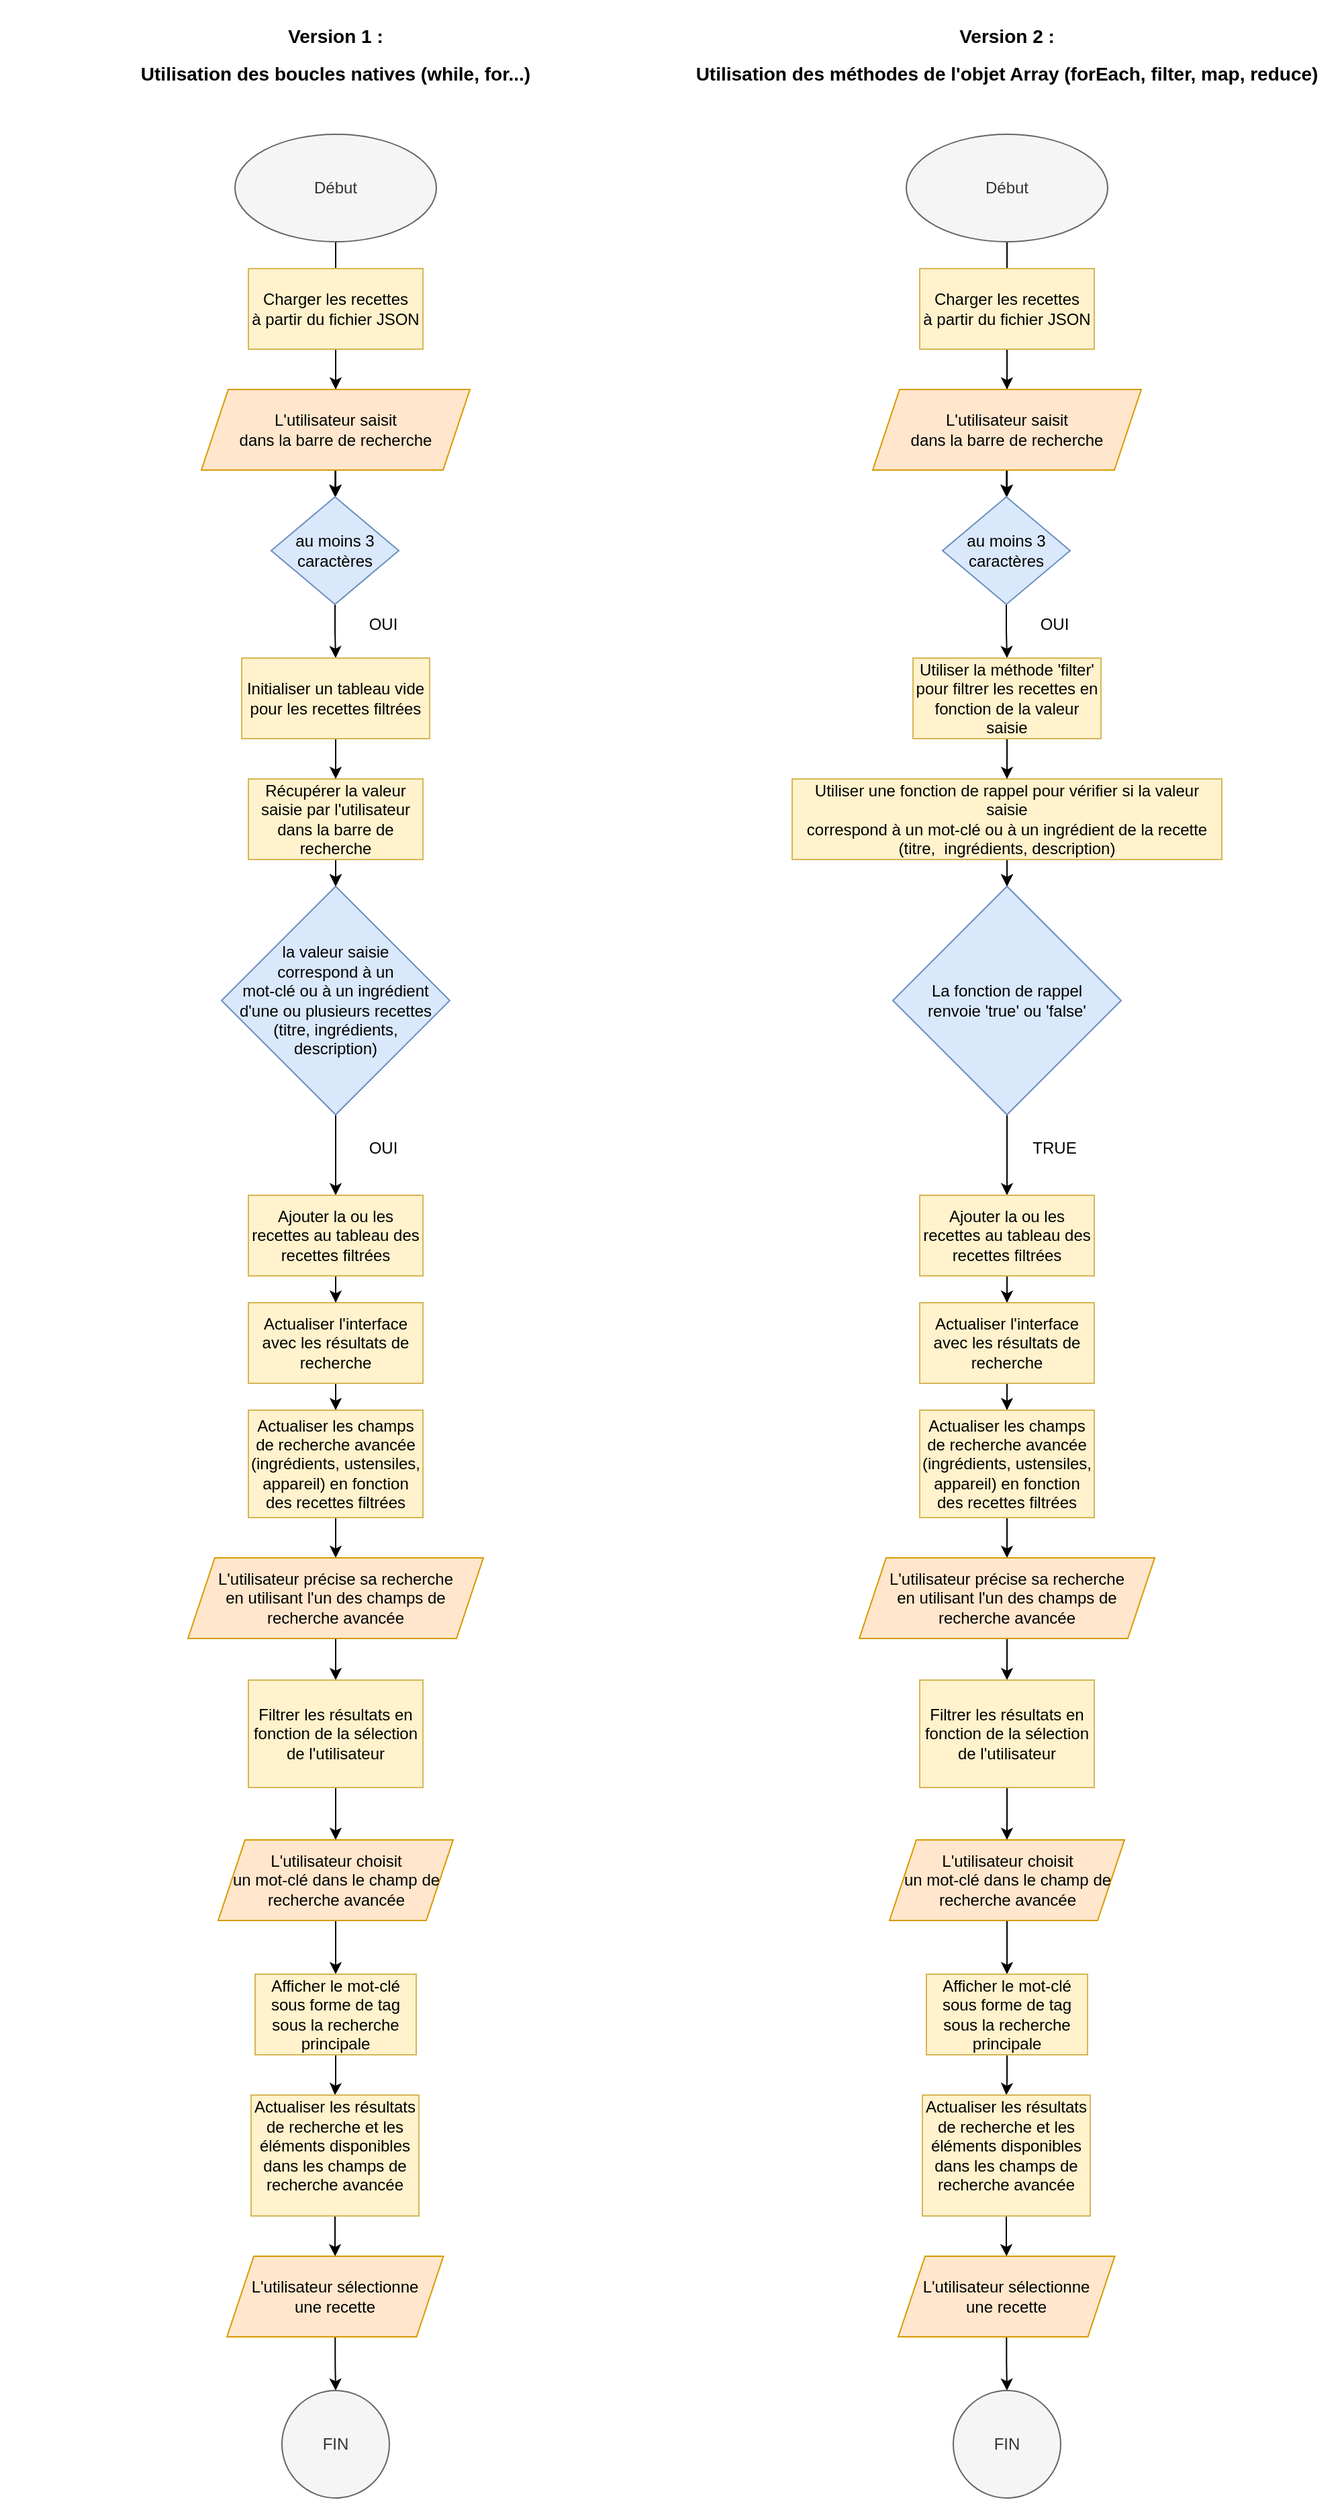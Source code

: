 <mxfile version="21.1.1" type="github">
  <diagram id="h9-nGVWCvcBNPeG7YI5t" name="Page-1">
    <mxGraphModel dx="2219" dy="601" grid="1" gridSize="10" guides="1" tooltips="1" connect="1" arrows="1" fold="1" page="1" pageScale="1" pageWidth="1169" pageHeight="827" math="0" shadow="0">
      <root>
        <mxCell id="0" />
        <mxCell id="1" parent="0" />
        <mxCell id="xWPHA_yK9mj-nhTMeCzt-11" value="" style="edgeStyle=orthogonalEdgeStyle;rounded=0;orthogonalLoop=1;jettySize=auto;html=1;" parent="1" source="xWPHA_yK9mj-nhTMeCzt-1" target="xWPHA_yK9mj-nhTMeCzt-5" edge="1">
          <mxGeometry relative="1" as="geometry" />
        </mxCell>
        <mxCell id="xWPHA_yK9mj-nhTMeCzt-1" value="Début" style="ellipse;whiteSpace=wrap;html=1;fillColor=#f5f5f5;strokeColor=#666666;fontColor=#333333;" parent="1" vertex="1">
          <mxGeometry x="145" y="120" width="150" height="80" as="geometry" />
        </mxCell>
        <mxCell id="xWPHA_yK9mj-nhTMeCzt-15" value="" style="edgeStyle=orthogonalEdgeStyle;rounded=0;orthogonalLoop=1;jettySize=auto;html=1;" parent="1" source="xWPHA_yK9mj-nhTMeCzt-2" target="xWPHA_yK9mj-nhTMeCzt-14" edge="1">
          <mxGeometry relative="1" as="geometry" />
        </mxCell>
        <mxCell id="xWPHA_yK9mj-nhTMeCzt-22" value="" style="edgeStyle=orthogonalEdgeStyle;rounded=0;orthogonalLoop=1;jettySize=auto;html=1;" parent="1" source="xWPHA_yK9mj-nhTMeCzt-2" target="xWPHA_yK9mj-nhTMeCzt-14" edge="1">
          <mxGeometry relative="1" as="geometry" />
        </mxCell>
        <mxCell id="xWPHA_yK9mj-nhTMeCzt-2" value="Récupérer la valeur saisie par l&#39;utilisateur dans la barre de recherche" style="rounded=0;whiteSpace=wrap;html=1;align=center;fillColor=#fff2cc;strokeColor=#d6b656;" parent="1" vertex="1">
          <mxGeometry x="155" y="600" width="130" height="60" as="geometry" />
        </mxCell>
        <mxCell id="xWPHA_yK9mj-nhTMeCzt-10" value="" style="edgeStyle=orthogonalEdgeStyle;rounded=0;orthogonalLoop=1;jettySize=auto;html=1;" parent="1" source="xWPHA_yK9mj-nhTMeCzt-3" target="xWPHA_yK9mj-nhTMeCzt-6" edge="1">
          <mxGeometry relative="1" as="geometry" />
        </mxCell>
        <mxCell id="xWPHA_yK9mj-nhTMeCzt-3" value="&lt;br&gt;&lt;br&gt;&lt;div&gt;&lt;br&gt;&lt;/div&gt;&lt;div&gt;&lt;br&gt;&lt;/div&gt;&lt;div&gt;Charger les recettes &lt;br&gt;&lt;/div&gt;&lt;div&gt;à partir du fichier JSON&lt;br&gt;&lt;br&gt;&lt;/div&gt;&lt;div&gt;&lt;br&gt;&lt;br&gt;&lt;/div&gt;&lt;br&gt;" style="rounded=0;whiteSpace=wrap;html=1;align=center;verticalAlign=middle;fillColor=#fff2cc;strokeColor=#d6b656;" parent="1" vertex="1">
          <mxGeometry x="155" y="220" width="130" height="60" as="geometry" />
        </mxCell>
        <mxCell id="xWPHA_yK9mj-nhTMeCzt-9" value="" style="edgeStyle=orthogonalEdgeStyle;rounded=0;orthogonalLoop=1;jettySize=auto;html=1;" parent="1" source="xWPHA_yK9mj-nhTMeCzt-5" target="xWPHA_yK9mj-nhTMeCzt-6" edge="1">
          <mxGeometry relative="1" as="geometry" />
        </mxCell>
        <mxCell id="xWPHA_yK9mj-nhTMeCzt-5" value="&lt;div&gt;L&#39;utilisateur saisit &lt;br&gt;&lt;/div&gt;&lt;div&gt;dans la barre de recherche&lt;/div&gt;" style="shape=parallelogram;perimeter=parallelogramPerimeter;whiteSpace=wrap;html=1;fixedSize=1;align=center;fillColor=#ffe6cc;strokeColor=#d79b00;" parent="1" vertex="1">
          <mxGeometry x="120" y="310" width="200" height="60" as="geometry" />
        </mxCell>
        <mxCell id="xWPHA_yK9mj-nhTMeCzt-20" value="" style="edgeStyle=orthogonalEdgeStyle;rounded=0;orthogonalLoop=1;jettySize=auto;html=1;" parent="1" source="xWPHA_yK9mj-nhTMeCzt-6" target="xWPHA_yK9mj-nhTMeCzt-19" edge="1">
          <mxGeometry relative="1" as="geometry" />
        </mxCell>
        <mxCell id="xWPHA_yK9mj-nhTMeCzt-6" value="au moins 3 caractères " style="rhombus;whiteSpace=wrap;html=1;fillColor=#dae8fc;strokeColor=#6c8ebf;" parent="1" vertex="1">
          <mxGeometry x="172" y="390" width="95" height="80" as="geometry" />
        </mxCell>
        <mxCell id="xWPHA_yK9mj-nhTMeCzt-12" value="OUI" style="text;html=1;align=center;verticalAlign=middle;resizable=0;points=[];autosize=1;strokeColor=none;fillColor=none;" parent="1" vertex="1">
          <mxGeometry x="235" y="470" width="40" height="30" as="geometry" />
        </mxCell>
        <mxCell id="xWPHA_yK9mj-nhTMeCzt-17" value="" style="edgeStyle=orthogonalEdgeStyle;rounded=0;orthogonalLoop=1;jettySize=auto;html=1;" parent="1" source="xWPHA_yK9mj-nhTMeCzt-14" target="xWPHA_yK9mj-nhTMeCzt-16" edge="1">
          <mxGeometry relative="1" as="geometry" />
        </mxCell>
        <mxCell id="xWPHA_yK9mj-nhTMeCzt-14" value="&lt;div&gt;la valeur saisie &lt;br&gt;&lt;/div&gt;&lt;div&gt;correspond à un &lt;br&gt;&lt;/div&gt;&lt;div&gt;mot-clé ou à un ingrédient &lt;br&gt;&lt;/div&gt;&lt;div&gt;d&#39;une ou plusieurs recettes &lt;br&gt;&lt;/div&gt;&lt;div&gt;(titre, ingrédients, &lt;br&gt;&lt;/div&gt;&lt;div&gt;description)&lt;/div&gt;" style="rhombus;whiteSpace=wrap;html=1;fillColor=#dae8fc;strokeColor=#6c8ebf;" parent="1" vertex="1">
          <mxGeometry x="135" y="680" width="170" height="170" as="geometry" />
        </mxCell>
        <mxCell id="Jp8aBGNhL-xKk1CDspty-2" value="" style="edgeStyle=orthogonalEdgeStyle;rounded=0;orthogonalLoop=1;jettySize=auto;html=1;" edge="1" parent="1" source="xWPHA_yK9mj-nhTMeCzt-16" target="Jp8aBGNhL-xKk1CDspty-1">
          <mxGeometry relative="1" as="geometry" />
        </mxCell>
        <mxCell id="xWPHA_yK9mj-nhTMeCzt-16" value="Ajouter la ou les recettes au tableau des recettes filtrées" style="rounded=0;whiteSpace=wrap;html=1;align=center;fillColor=#fff2cc;strokeColor=#d6b656;" parent="1" vertex="1">
          <mxGeometry x="155" y="910" width="130" height="60" as="geometry" />
        </mxCell>
        <mxCell id="xWPHA_yK9mj-nhTMeCzt-18" value="OUI" style="text;html=1;align=center;verticalAlign=middle;resizable=0;points=[];autosize=1;strokeColor=none;fillColor=none;" parent="1" vertex="1">
          <mxGeometry x="235" y="860" width="40" height="30" as="geometry" />
        </mxCell>
        <mxCell id="xWPHA_yK9mj-nhTMeCzt-26" value="" style="edgeStyle=orthogonalEdgeStyle;rounded=0;orthogonalLoop=1;jettySize=auto;html=1;entryX=0.5;entryY=0;entryDx=0;entryDy=0;" parent="1" source="xWPHA_yK9mj-nhTMeCzt-19" target="xWPHA_yK9mj-nhTMeCzt-2" edge="1">
          <mxGeometry relative="1" as="geometry">
            <Array as="points">
              <mxPoint x="220" y="600" />
            </Array>
          </mxGeometry>
        </mxCell>
        <mxCell id="xWPHA_yK9mj-nhTMeCzt-19" value="Initialiser un tableau vide pour les recettes filtrées" style="rounded=0;whiteSpace=wrap;html=1;align=center;fillColor=#fff2cc;strokeColor=#d6b656;" parent="1" vertex="1">
          <mxGeometry x="150" y="510" width="140" height="60" as="geometry" />
        </mxCell>
        <mxCell id="Jp8aBGNhL-xKk1CDspty-4" value="" style="edgeStyle=orthogonalEdgeStyle;rounded=0;orthogonalLoop=1;jettySize=auto;html=1;" edge="1" parent="1" source="Jp8aBGNhL-xKk1CDspty-1" target="Jp8aBGNhL-xKk1CDspty-3">
          <mxGeometry relative="1" as="geometry" />
        </mxCell>
        <mxCell id="Jp8aBGNhL-xKk1CDspty-1" value="Actualiser l&#39;interface avec les résultats de recherche" style="rounded=0;whiteSpace=wrap;html=1;align=center;fillColor=#fff2cc;strokeColor=#d6b656;" vertex="1" parent="1">
          <mxGeometry x="155" y="990" width="130" height="60" as="geometry" />
        </mxCell>
        <mxCell id="Jp8aBGNhL-xKk1CDspty-6" value="" style="edgeStyle=orthogonalEdgeStyle;rounded=0;orthogonalLoop=1;jettySize=auto;html=1;entryX=0.5;entryY=0;entryDx=0;entryDy=0;" edge="1" parent="1" source="Jp8aBGNhL-xKk1CDspty-3" target="Jp8aBGNhL-xKk1CDspty-67">
          <mxGeometry relative="1" as="geometry">
            <mxPoint x="220" y="1170" as="targetPoint" />
          </mxGeometry>
        </mxCell>
        <mxCell id="Jp8aBGNhL-xKk1CDspty-3" value="Actualiser les champs de recherche avancée (ingrédients, ustensiles, appareil) en fonction des recettes filtrées" style="rounded=0;whiteSpace=wrap;html=1;align=center;fillColor=#fff2cc;strokeColor=#d6b656;" vertex="1" parent="1">
          <mxGeometry x="155" y="1070" width="130" height="80" as="geometry" />
        </mxCell>
        <mxCell id="Jp8aBGNhL-xKk1CDspty-14" value="" style="edgeStyle=orthogonalEdgeStyle;rounded=0;orthogonalLoop=1;jettySize=auto;html=1;exitX=0.5;exitY=1;exitDx=0;exitDy=0;" edge="1" parent="1" source="Jp8aBGNhL-xKk1CDspty-67" target="Jp8aBGNhL-xKk1CDspty-7">
          <mxGeometry relative="1" as="geometry">
            <mxPoint x="220" y="1250" as="sourcePoint" />
          </mxGeometry>
        </mxCell>
        <mxCell id="Jp8aBGNhL-xKk1CDspty-19" value="" style="edgeStyle=orthogonalEdgeStyle;rounded=0;orthogonalLoop=1;jettySize=auto;html=1;" edge="1" parent="1" source="Jp8aBGNhL-xKk1CDspty-7" target="Jp8aBGNhL-xKk1CDspty-18">
          <mxGeometry relative="1" as="geometry" />
        </mxCell>
        <mxCell id="Jp8aBGNhL-xKk1CDspty-7" value="Filtrer les résultats en fonction de la sélection de l&#39;utilisateur" style="rounded=0;whiteSpace=wrap;html=1;align=center;fillColor=#fff2cc;strokeColor=#d6b656;" vertex="1" parent="1">
          <mxGeometry x="155" y="1271" width="130" height="80" as="geometry" />
        </mxCell>
        <mxCell id="Jp8aBGNhL-xKk1CDspty-21" value="" style="edgeStyle=orthogonalEdgeStyle;rounded=0;orthogonalLoop=1;jettySize=auto;html=1;" edge="1" parent="1" source="Jp8aBGNhL-xKk1CDspty-18" target="Jp8aBGNhL-xKk1CDspty-20">
          <mxGeometry relative="1" as="geometry" />
        </mxCell>
        <mxCell id="Jp8aBGNhL-xKk1CDspty-18" value="L&#39;utilisateur choisit &lt;br&gt;&lt;div&gt;un mot-clé dans le champ de recherche avancée&lt;br&gt;&lt;/div&gt;" style="shape=parallelogram;perimeter=parallelogramPerimeter;whiteSpace=wrap;html=1;fixedSize=1;rounded=0;fillColor=#ffe6cc;strokeColor=#d79b00;" vertex="1" parent="1">
          <mxGeometry x="132.5" y="1390" width="175" height="60" as="geometry" />
        </mxCell>
        <mxCell id="Jp8aBGNhL-xKk1CDspty-23" value="" style="edgeStyle=orthogonalEdgeStyle;rounded=0;orthogonalLoop=1;jettySize=auto;html=1;" edge="1" parent="1" source="Jp8aBGNhL-xKk1CDspty-20" target="Jp8aBGNhL-xKk1CDspty-22">
          <mxGeometry relative="1" as="geometry" />
        </mxCell>
        <mxCell id="Jp8aBGNhL-xKk1CDspty-20" value="Afficher le mot-clé sous forme de tag sous la recherche principale" style="rounded=0;whiteSpace=wrap;html=1;fillColor=#fff2cc;strokeColor=#d6b656;" vertex="1" parent="1">
          <mxGeometry x="160" y="1490" width="120" height="60" as="geometry" />
        </mxCell>
        <mxCell id="Jp8aBGNhL-xKk1CDspty-25" value="" style="edgeStyle=orthogonalEdgeStyle;rounded=0;orthogonalLoop=1;jettySize=auto;html=1;" edge="1" parent="1" source="Jp8aBGNhL-xKk1CDspty-22" target="Jp8aBGNhL-xKk1CDspty-24">
          <mxGeometry relative="1" as="geometry" />
        </mxCell>
        <mxCell id="Jp8aBGNhL-xKk1CDspty-22" value="&#xa;Actualiser les résultats de recherche et les éléments disponibles dans les champs de recherche avancée&#xa;&#xa;" style="whiteSpace=wrap;html=1;rounded=0;fillColor=#fff2cc;strokeColor=#d6b656;" vertex="1" parent="1">
          <mxGeometry x="157" y="1580" width="125" height="90" as="geometry" />
        </mxCell>
        <mxCell id="Jp8aBGNhL-xKk1CDspty-27" value="" style="edgeStyle=orthogonalEdgeStyle;rounded=0;orthogonalLoop=1;jettySize=auto;html=1;" edge="1" parent="1" source="Jp8aBGNhL-xKk1CDspty-24" target="Jp8aBGNhL-xKk1CDspty-26">
          <mxGeometry relative="1" as="geometry" />
        </mxCell>
        <mxCell id="Jp8aBGNhL-xKk1CDspty-24" value="&lt;div&gt;L&#39;utilisateur sélectionne&lt;/div&gt;&lt;div&gt;une recette&lt;/div&gt;" style="shape=parallelogram;perimeter=parallelogramPerimeter;whiteSpace=wrap;html=1;fixedSize=1;rounded=0;fillColor=#ffe6cc;strokeColor=#d79b00;" vertex="1" parent="1">
          <mxGeometry x="139" y="1700" width="161.25" height="60" as="geometry" />
        </mxCell>
        <mxCell id="Jp8aBGNhL-xKk1CDspty-26" value="FIN" style="ellipse;whiteSpace=wrap;html=1;rounded=0;fillColor=#f5f5f5;fontColor=#333333;strokeColor=#666666;" vertex="1" parent="1">
          <mxGeometry x="179.995" y="1800" width="80" height="80" as="geometry" />
        </mxCell>
        <mxCell id="Jp8aBGNhL-xKk1CDspty-28" value="&lt;h2 style=&quot;font-size: 14px;&quot; align=&quot;center&quot;&gt;&lt;font style=&quot;font-size: 14px;&quot;&gt;Version 1 :&lt;br&gt;&lt;/font&gt;&lt;/h2&gt;&lt;h2 style=&quot;font-size: 14px;&quot; align=&quot;center&quot;&gt;&lt;font style=&quot;font-size: 14px;&quot;&gt;Utilisation des boucles natives (while, for...)&lt;/font&gt;&lt;/h2&gt;" style="text;whiteSpace=wrap;html=1;align=center;" vertex="1" parent="1">
          <mxGeometry x="-30" y="20" width="500" height="70" as="geometry" />
        </mxCell>
        <mxCell id="Jp8aBGNhL-xKk1CDspty-29" value="" style="edgeStyle=orthogonalEdgeStyle;rounded=0;orthogonalLoop=1;jettySize=auto;html=1;" edge="1" parent="1" source="Jp8aBGNhL-xKk1CDspty-30" target="Jp8aBGNhL-xKk1CDspty-37">
          <mxGeometry relative="1" as="geometry" />
        </mxCell>
        <mxCell id="Jp8aBGNhL-xKk1CDspty-30" value="Début" style="ellipse;whiteSpace=wrap;html=1;fillColor=#f5f5f5;strokeColor=#666666;fontColor=#333333;" vertex="1" parent="1">
          <mxGeometry x="645" y="120" width="150" height="80" as="geometry" />
        </mxCell>
        <mxCell id="Jp8aBGNhL-xKk1CDspty-31" value="" style="edgeStyle=orthogonalEdgeStyle;rounded=0;orthogonalLoop=1;jettySize=auto;html=1;" edge="1" parent="1" source="Jp8aBGNhL-xKk1CDspty-33" target="Jp8aBGNhL-xKk1CDspty-42">
          <mxGeometry relative="1" as="geometry" />
        </mxCell>
        <mxCell id="Jp8aBGNhL-xKk1CDspty-32" value="" style="edgeStyle=orthogonalEdgeStyle;rounded=0;orthogonalLoop=1;jettySize=auto;html=1;" edge="1" parent="1" source="Jp8aBGNhL-xKk1CDspty-33" target="Jp8aBGNhL-xKk1CDspty-42">
          <mxGeometry relative="1" as="geometry" />
        </mxCell>
        <mxCell id="Jp8aBGNhL-xKk1CDspty-33" value="Utiliser une fonction de rappel pour vérifier si la valeur saisie &lt;br&gt;correspond à un mot-clé ou à un ingrédient de la recette (titre,&amp;nbsp; ingrédients, description)" style="rounded=0;whiteSpace=wrap;html=1;align=center;fillColor=#fff2cc;strokeColor=#d6b656;" vertex="1" parent="1">
          <mxGeometry x="560" y="600" width="320" height="60" as="geometry" />
        </mxCell>
        <mxCell id="Jp8aBGNhL-xKk1CDspty-34" value="" style="edgeStyle=orthogonalEdgeStyle;rounded=0;orthogonalLoop=1;jettySize=auto;html=1;" edge="1" parent="1" source="Jp8aBGNhL-xKk1CDspty-35" target="Jp8aBGNhL-xKk1CDspty-39">
          <mxGeometry relative="1" as="geometry" />
        </mxCell>
        <mxCell id="Jp8aBGNhL-xKk1CDspty-35" value="&lt;br&gt;&lt;br&gt;&lt;div&gt;&lt;br&gt;&lt;/div&gt;&lt;div&gt;&lt;br&gt;&lt;/div&gt;&lt;div&gt;Charger les recettes &lt;br&gt;&lt;/div&gt;&lt;div&gt;à partir du fichier JSON&lt;br&gt;&lt;br&gt;&lt;/div&gt;&lt;div&gt;&lt;br&gt;&lt;br&gt;&lt;/div&gt;&lt;br&gt;" style="rounded=0;whiteSpace=wrap;html=1;align=center;verticalAlign=middle;fillColor=#fff2cc;strokeColor=#d6b656;" vertex="1" parent="1">
          <mxGeometry x="655" y="220" width="130" height="60" as="geometry" />
        </mxCell>
        <mxCell id="Jp8aBGNhL-xKk1CDspty-36" value="" style="edgeStyle=orthogonalEdgeStyle;rounded=0;orthogonalLoop=1;jettySize=auto;html=1;" edge="1" parent="1" source="Jp8aBGNhL-xKk1CDspty-37" target="Jp8aBGNhL-xKk1CDspty-39">
          <mxGeometry relative="1" as="geometry" />
        </mxCell>
        <mxCell id="Jp8aBGNhL-xKk1CDspty-37" value="&lt;div&gt;L&#39;utilisateur saisit &lt;br&gt;&lt;/div&gt;&lt;div&gt;dans la barre de recherche&lt;/div&gt;" style="shape=parallelogram;perimeter=parallelogramPerimeter;whiteSpace=wrap;html=1;fixedSize=1;align=center;fillColor=#ffe6cc;strokeColor=#d79b00;" vertex="1" parent="1">
          <mxGeometry x="620" y="310" width="200" height="60" as="geometry" />
        </mxCell>
        <mxCell id="Jp8aBGNhL-xKk1CDspty-38" value="" style="edgeStyle=orthogonalEdgeStyle;rounded=0;orthogonalLoop=1;jettySize=auto;html=1;" edge="1" parent="1" source="Jp8aBGNhL-xKk1CDspty-39" target="Jp8aBGNhL-xKk1CDspty-47">
          <mxGeometry relative="1" as="geometry" />
        </mxCell>
        <mxCell id="Jp8aBGNhL-xKk1CDspty-39" value="au moins 3 caractères " style="rhombus;whiteSpace=wrap;html=1;fillColor=#dae8fc;strokeColor=#6c8ebf;" vertex="1" parent="1">
          <mxGeometry x="672" y="390" width="95" height="80" as="geometry" />
        </mxCell>
        <mxCell id="Jp8aBGNhL-xKk1CDspty-40" value="OUI" style="text;html=1;align=center;verticalAlign=middle;resizable=0;points=[];autosize=1;strokeColor=none;fillColor=none;" vertex="1" parent="1">
          <mxGeometry x="735" y="470" width="40" height="30" as="geometry" />
        </mxCell>
        <mxCell id="Jp8aBGNhL-xKk1CDspty-41" value="" style="edgeStyle=orthogonalEdgeStyle;rounded=0;orthogonalLoop=1;jettySize=auto;html=1;" edge="1" parent="1" source="Jp8aBGNhL-xKk1CDspty-42" target="Jp8aBGNhL-xKk1CDspty-44">
          <mxGeometry relative="1" as="geometry" />
        </mxCell>
        <mxCell id="Jp8aBGNhL-xKk1CDspty-42" value="&lt;div&gt;La fonction de rappel &lt;br&gt;&lt;/div&gt;&lt;div&gt;renvoie &#39;true&#39; ou &#39;false&#39;&lt;br&gt;&lt;/div&gt;" style="rhombus;whiteSpace=wrap;html=1;fillColor=#dae8fc;strokeColor=#6c8ebf;" vertex="1" parent="1">
          <mxGeometry x="635" y="680" width="170" height="170" as="geometry" />
        </mxCell>
        <mxCell id="Jp8aBGNhL-xKk1CDspty-43" value="" style="edgeStyle=orthogonalEdgeStyle;rounded=0;orthogonalLoop=1;jettySize=auto;html=1;" edge="1" parent="1" source="Jp8aBGNhL-xKk1CDspty-44" target="Jp8aBGNhL-xKk1CDspty-49">
          <mxGeometry relative="1" as="geometry" />
        </mxCell>
        <mxCell id="Jp8aBGNhL-xKk1CDspty-44" value="Ajouter la ou les recettes au tableau des recettes filtrées" style="rounded=0;whiteSpace=wrap;html=1;align=center;fillColor=#fff2cc;strokeColor=#d6b656;" vertex="1" parent="1">
          <mxGeometry x="655" y="910" width="130" height="60" as="geometry" />
        </mxCell>
        <mxCell id="Jp8aBGNhL-xKk1CDspty-45" value="TRUE" style="text;html=1;align=center;verticalAlign=middle;resizable=0;points=[];autosize=1;strokeColor=none;fillColor=none;" vertex="1" parent="1">
          <mxGeometry x="725" y="860" width="60" height="30" as="geometry" />
        </mxCell>
        <mxCell id="Jp8aBGNhL-xKk1CDspty-46" value="" style="edgeStyle=orthogonalEdgeStyle;rounded=0;orthogonalLoop=1;jettySize=auto;html=1;entryX=0.5;entryY=0;entryDx=0;entryDy=0;" edge="1" parent="1" source="Jp8aBGNhL-xKk1CDspty-47" target="Jp8aBGNhL-xKk1CDspty-33">
          <mxGeometry relative="1" as="geometry">
            <Array as="points">
              <mxPoint x="720" y="600" />
            </Array>
          </mxGeometry>
        </mxCell>
        <mxCell id="Jp8aBGNhL-xKk1CDspty-47" value="Utiliser la méthode &#39;filter&#39; pour filtrer les recettes en fonction de la valeur saisie" style="rounded=0;whiteSpace=wrap;html=1;align=center;fillColor=#fff2cc;strokeColor=#d6b656;" vertex="1" parent="1">
          <mxGeometry x="650" y="510" width="140" height="60" as="geometry" />
        </mxCell>
        <mxCell id="Jp8aBGNhL-xKk1CDspty-48" value="" style="edgeStyle=orthogonalEdgeStyle;rounded=0;orthogonalLoop=1;jettySize=auto;html=1;" edge="1" parent="1" source="Jp8aBGNhL-xKk1CDspty-49" target="Jp8aBGNhL-xKk1CDspty-51">
          <mxGeometry relative="1" as="geometry" />
        </mxCell>
        <mxCell id="Jp8aBGNhL-xKk1CDspty-49" value="Actualiser l&#39;interface avec les résultats de recherche" style="rounded=0;whiteSpace=wrap;html=1;align=center;fillColor=#fff2cc;strokeColor=#d6b656;" vertex="1" parent="1">
          <mxGeometry x="655" y="990" width="130" height="60" as="geometry" />
        </mxCell>
        <mxCell id="Jp8aBGNhL-xKk1CDspty-50" value="" style="edgeStyle=orthogonalEdgeStyle;rounded=0;orthogonalLoop=1;jettySize=auto;html=1;entryX=0.5;entryY=0;entryDx=0;entryDy=0;" edge="1" parent="1" source="Jp8aBGNhL-xKk1CDspty-51" target="Jp8aBGNhL-xKk1CDspty-66">
          <mxGeometry relative="1" as="geometry">
            <mxPoint x="720" y="1170" as="targetPoint" />
          </mxGeometry>
        </mxCell>
        <mxCell id="Jp8aBGNhL-xKk1CDspty-51" value="Actualiser les champs de recherche avancée (ingrédients, ustensiles, appareil) en fonction des recettes filtrées" style="rounded=0;whiteSpace=wrap;html=1;align=center;fillColor=#fff2cc;strokeColor=#d6b656;" vertex="1" parent="1">
          <mxGeometry x="655" y="1070" width="130" height="80" as="geometry" />
        </mxCell>
        <mxCell id="Jp8aBGNhL-xKk1CDspty-52" value="" style="edgeStyle=orthogonalEdgeStyle;rounded=0;orthogonalLoop=1;jettySize=auto;html=1;exitX=0.5;exitY=1;exitDx=0;exitDy=0;" edge="1" parent="1" source="Jp8aBGNhL-xKk1CDspty-66" target="Jp8aBGNhL-xKk1CDspty-55">
          <mxGeometry relative="1" as="geometry">
            <mxPoint x="720" y="1250" as="sourcePoint" />
          </mxGeometry>
        </mxCell>
        <mxCell id="Jp8aBGNhL-xKk1CDspty-54" value="" style="edgeStyle=orthogonalEdgeStyle;rounded=0;orthogonalLoop=1;jettySize=auto;html=1;" edge="1" parent="1" source="Jp8aBGNhL-xKk1CDspty-55" target="Jp8aBGNhL-xKk1CDspty-57">
          <mxGeometry relative="1" as="geometry" />
        </mxCell>
        <mxCell id="Jp8aBGNhL-xKk1CDspty-55" value="Filtrer les résultats en fonction de la sélection de l&#39;utilisateur" style="rounded=0;whiteSpace=wrap;html=1;align=center;fillColor=#fff2cc;strokeColor=#d6b656;" vertex="1" parent="1">
          <mxGeometry x="655" y="1271" width="130" height="80" as="geometry" />
        </mxCell>
        <mxCell id="Jp8aBGNhL-xKk1CDspty-56" value="" style="edgeStyle=orthogonalEdgeStyle;rounded=0;orthogonalLoop=1;jettySize=auto;html=1;" edge="1" parent="1" source="Jp8aBGNhL-xKk1CDspty-57" target="Jp8aBGNhL-xKk1CDspty-59">
          <mxGeometry relative="1" as="geometry" />
        </mxCell>
        <mxCell id="Jp8aBGNhL-xKk1CDspty-57" value="L&#39;utilisateur choisit &lt;br&gt;&lt;div&gt;un mot-clé dans le champ de recherche avancée&lt;br&gt;&lt;/div&gt;" style="shape=parallelogram;perimeter=parallelogramPerimeter;whiteSpace=wrap;html=1;fixedSize=1;rounded=0;fillColor=#ffe6cc;strokeColor=#d79b00;" vertex="1" parent="1">
          <mxGeometry x="632.5" y="1390" width="175" height="60" as="geometry" />
        </mxCell>
        <mxCell id="Jp8aBGNhL-xKk1CDspty-58" value="" style="edgeStyle=orthogonalEdgeStyle;rounded=0;orthogonalLoop=1;jettySize=auto;html=1;" edge="1" parent="1" source="Jp8aBGNhL-xKk1CDspty-59" target="Jp8aBGNhL-xKk1CDspty-61">
          <mxGeometry relative="1" as="geometry" />
        </mxCell>
        <mxCell id="Jp8aBGNhL-xKk1CDspty-59" value="Afficher le mot-clé sous forme de tag sous la recherche principale" style="rounded=0;whiteSpace=wrap;html=1;fillColor=#fff2cc;strokeColor=#d6b656;" vertex="1" parent="1">
          <mxGeometry x="660" y="1490" width="120" height="60" as="geometry" />
        </mxCell>
        <mxCell id="Jp8aBGNhL-xKk1CDspty-60" value="" style="edgeStyle=orthogonalEdgeStyle;rounded=0;orthogonalLoop=1;jettySize=auto;html=1;" edge="1" parent="1" source="Jp8aBGNhL-xKk1CDspty-61" target="Jp8aBGNhL-xKk1CDspty-63">
          <mxGeometry relative="1" as="geometry" />
        </mxCell>
        <mxCell id="Jp8aBGNhL-xKk1CDspty-61" value="&#xa;Actualiser les résultats de recherche et les éléments disponibles dans les champs de recherche avancée&#xa;&#xa;" style="whiteSpace=wrap;html=1;rounded=0;fillColor=#fff2cc;strokeColor=#d6b656;" vertex="1" parent="1">
          <mxGeometry x="657" y="1580" width="125" height="90" as="geometry" />
        </mxCell>
        <mxCell id="Jp8aBGNhL-xKk1CDspty-62" value="" style="edgeStyle=orthogonalEdgeStyle;rounded=0;orthogonalLoop=1;jettySize=auto;html=1;" edge="1" parent="1" source="Jp8aBGNhL-xKk1CDspty-63" target="Jp8aBGNhL-xKk1CDspty-64">
          <mxGeometry relative="1" as="geometry" />
        </mxCell>
        <mxCell id="Jp8aBGNhL-xKk1CDspty-63" value="&lt;div&gt;L&#39;utilisateur sélectionne&lt;/div&gt;&lt;div&gt;une recette&lt;/div&gt;" style="shape=parallelogram;perimeter=parallelogramPerimeter;whiteSpace=wrap;html=1;fixedSize=1;rounded=0;fillColor=#ffe6cc;strokeColor=#d79b00;" vertex="1" parent="1">
          <mxGeometry x="639" y="1700" width="161.25" height="60" as="geometry" />
        </mxCell>
        <mxCell id="Jp8aBGNhL-xKk1CDspty-64" value="FIN" style="ellipse;whiteSpace=wrap;html=1;rounded=0;fillColor=#f5f5f5;fontColor=#333333;strokeColor=#666666;" vertex="1" parent="1">
          <mxGeometry x="679.995" y="1800" width="80" height="80" as="geometry" />
        </mxCell>
        <mxCell id="Jp8aBGNhL-xKk1CDspty-65" value="&lt;h2 style=&quot;font-size: 14px;&quot; align=&quot;center&quot;&gt;&lt;font style=&quot;font-size: 14px;&quot;&gt;Version 2 :&lt;br&gt;&lt;/font&gt;&lt;/h2&gt;&lt;h2 style=&quot;font-size: 14px;&quot;&gt;&lt;font style=&quot;font-size: 14px;&quot;&gt;Utilisation des méthodes de l&#39;objet Array (forEach, filter, map, reduce)&lt;/font&gt;&lt;/h2&gt;&lt;h2 align=&quot;center&quot;&gt;&lt;/h2&gt;" style="text;whiteSpace=wrap;html=1;align=center;" vertex="1" parent="1">
          <mxGeometry x="470" y="20" width="500" height="70" as="geometry" />
        </mxCell>
        <mxCell id="Jp8aBGNhL-xKk1CDspty-66" value="&lt;div&gt;L&#39;utilisateur précise sa recherche &lt;br&gt;&lt;/div&gt;&lt;div&gt;en utilisant l&#39;un des champs de &lt;br&gt;&lt;/div&gt;&lt;div&gt;recherche avancée&lt;/div&gt;" style="shape=parallelogram;perimeter=parallelogramPerimeter;whiteSpace=wrap;html=1;fixedSize=1;rounded=0;fillColor=#ffe6cc;strokeColor=#d79b00;" vertex="1" parent="1">
          <mxGeometry x="610" y="1180" width="220" height="60" as="geometry" />
        </mxCell>
        <mxCell id="Jp8aBGNhL-xKk1CDspty-67" value="&lt;div&gt;L&#39;utilisateur précise sa recherche &lt;br&gt;&lt;/div&gt;&lt;div&gt;en utilisant l&#39;un des champs de &lt;br&gt;&lt;/div&gt;&lt;div&gt;recherche avancée&lt;/div&gt;" style="shape=parallelogram;perimeter=parallelogramPerimeter;whiteSpace=wrap;html=1;fixedSize=1;rounded=0;fillColor=#ffe6cc;strokeColor=#d79b00;" vertex="1" parent="1">
          <mxGeometry x="110" y="1180" width="220" height="60" as="geometry" />
        </mxCell>
      </root>
    </mxGraphModel>
  </diagram>
</mxfile>
